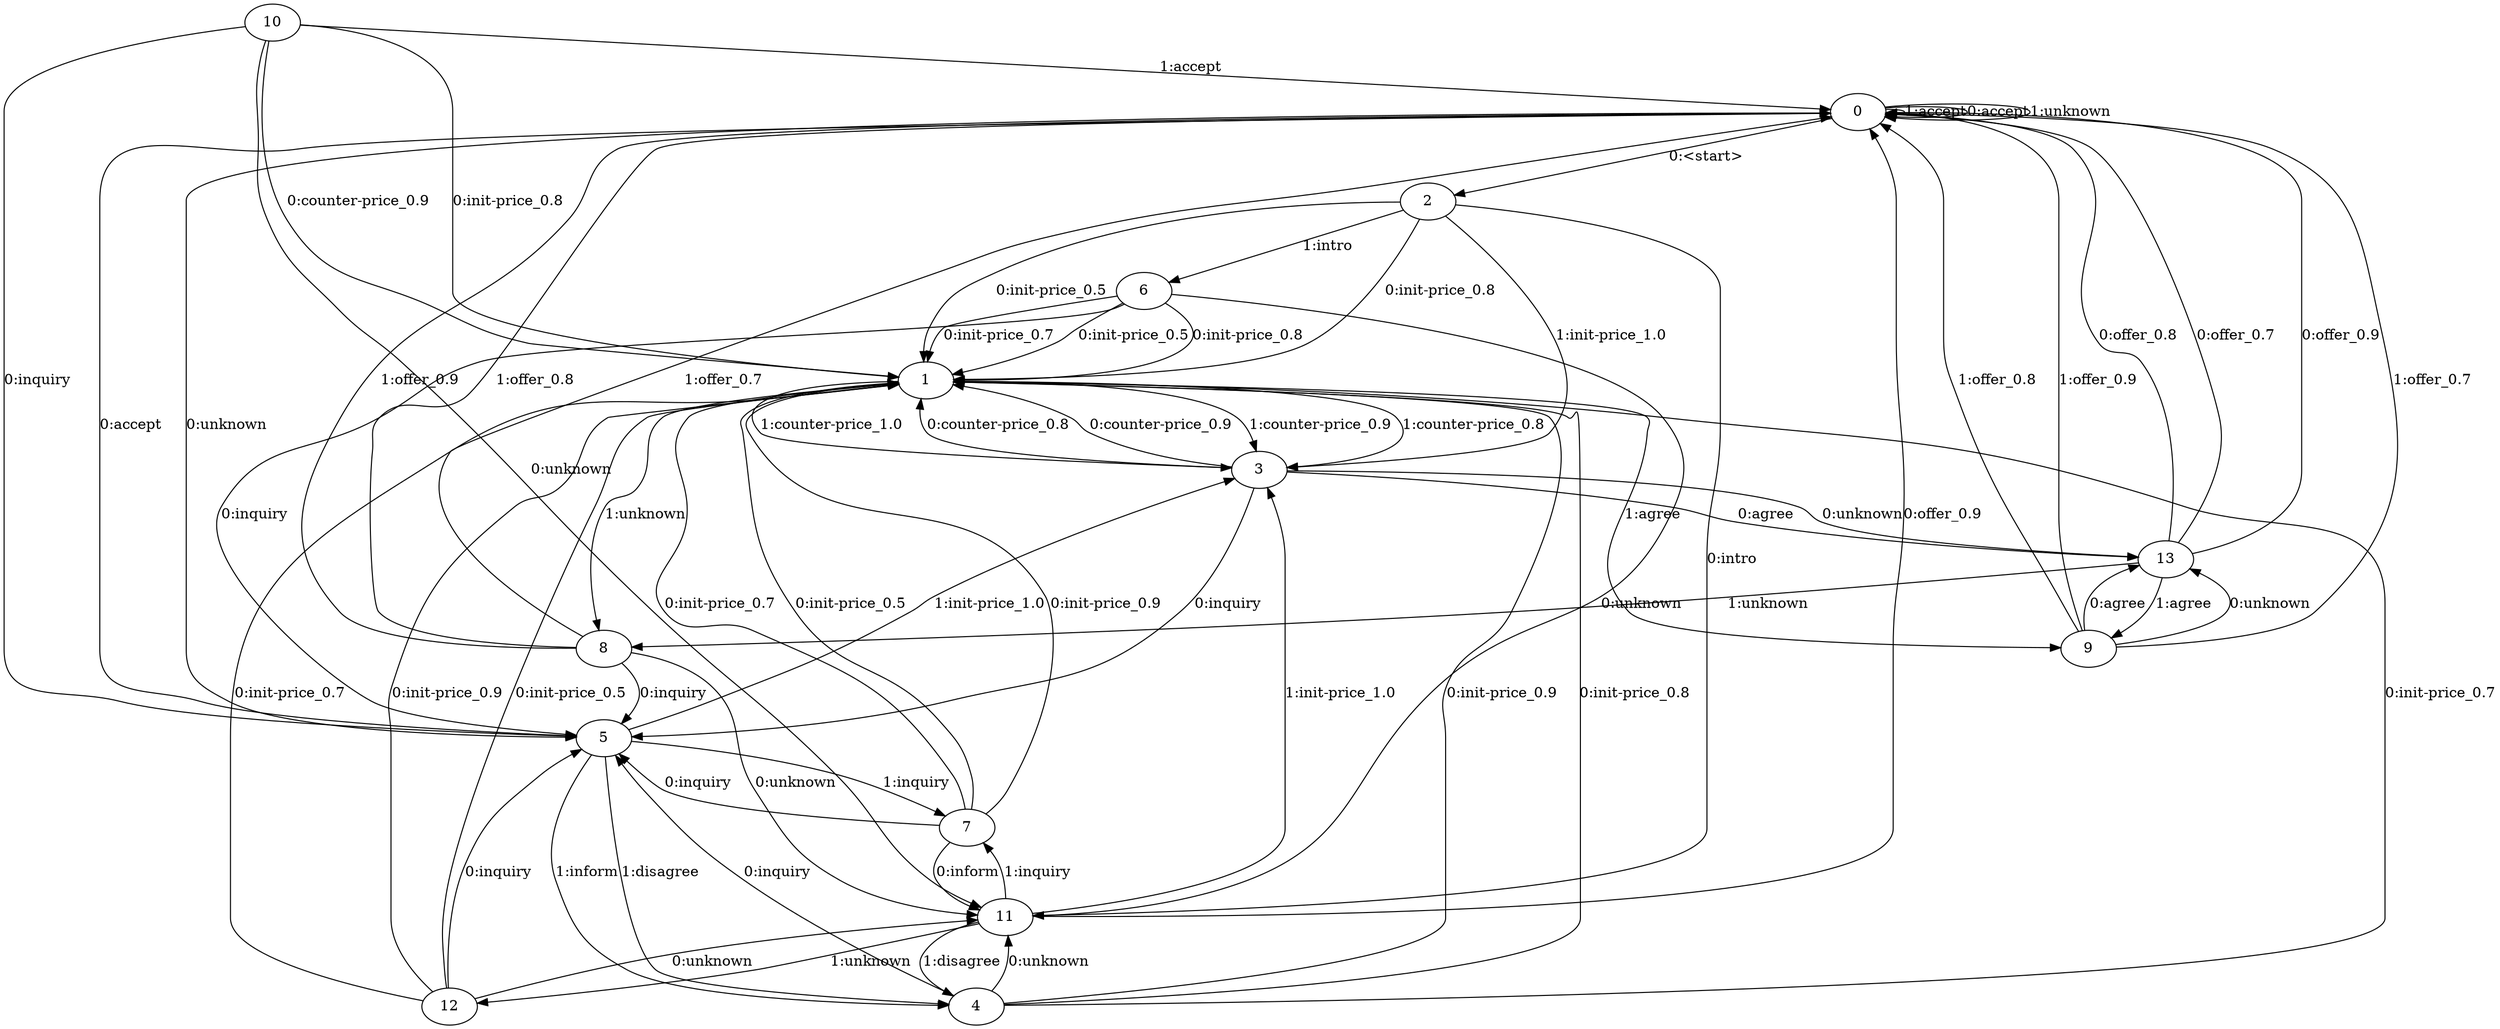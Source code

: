 digraph "intents_100_price.wfst" {
	0 -> 2 [label="0:<start>"]
	0 -> 0 [label="1:accept"]
	0 -> 0 [label="0:accept"]
	0 -> 5 [label="0:unknown"]
	0 -> 0 [label="1:unknown"]
	1 -> 3 [label="1:counter-price_0.9"]
	1 -> 8 [label="1:unknown"]
	1 -> 3 [label="1:counter-price_0.8"]
	1 -> 9 [label="1:agree"]
	1 -> 3 [label="1:counter-price_1.0"]
	2 -> 11 [label="0:intro"]
	2 -> 6 [label="1:intro"]
	2 -> 3 [label="1:init-price_1.0"]
	2 -> 1 [label="0:init-price_0.5"]
	2 -> 1 [label="0:init-price_0.8"]
	3 -> 13 [label="0:unknown"]
	3 -> 5 [label="0:inquiry"]
	3 -> 1 [label="0:counter-price_0.8"]
	3 -> 13 [label="0:agree"]
	3 -> 1 [label="0:counter-price_0.9"]
	4 -> 5 [label="0:inquiry"]
	4 -> 11 [label="0:unknown"]
	4 -> 1 [label="0:init-price_0.9"]
	4 -> 1 [label="0:init-price_0.7"]
	4 -> 1 [label="0:init-price_0.8"]
	5 -> 4 [label="1:inform"]
	5 -> 4 [label="1:disagree"]
	5 -> 0 [label="0:accept"]
	5 -> 3 [label="1:init-price_1.0"]
	5 -> 7 [label="1:inquiry"]
	6 -> 11 [label="0:unknown"]
	6 -> 5 [label="0:inquiry"]
	6 -> 1 [label="0:init-price_0.7"]
	6 -> 1 [label="0:init-price_0.5"]
	6 -> 1 [label="0:init-price_0.8"]
	7 -> 11 [label="0:inform"]
	7 -> 5 [label="0:inquiry"]
	7 -> 1 [label="0:init-price_0.9"]
	7 -> 1 [label="0:init-price_0.7"]
	7 -> 1 [label="0:init-price_0.5"]
	8 -> 11 [label="0:unknown"]
	8 -> 0 [label="1:offer_0.9"]
	8 -> 0 [label="1:offer_0.8"]
	8 -> 5 [label="0:inquiry"]
	8 -> 0 [label="1:offer_0.7"]
	9 -> 13 [label="0:unknown"]
	9 -> 0 [label="1:offer_0.9"]
	9 -> 0 [label="1:offer_0.8"]
	9 -> 13 [label="0:agree"]
	9 -> 0 [label="1:offer_0.7"]
	10 -> 11 [label="0:unknown"]
	10 -> 5 [label="0:inquiry"]
	10 -> 0 [label="1:accept"]
	10 -> 1 [label="0:init-price_0.8"]
	10 -> 1 [label="0:counter-price_0.9"]
	11 -> 12 [label="1:unknown"]
	11 -> 3 [label="1:init-price_1.0"]
	11 -> 7 [label="1:inquiry"]
	11 -> 4 [label="1:disagree"]
	11 -> 0 [label="0:offer_0.9"]
	12 -> 5 [label="0:inquiry"]
	12 -> 11 [label="0:unknown"]
	12 -> 1 [label="0:init-price_0.7"]
	12 -> 1 [label="0:init-price_0.9"]
	12 -> 1 [label="0:init-price_0.5"]
	13 -> 8 [label="1:unknown"]
	13 -> 0 [label="0:offer_0.9"]
	13 -> 0 [label="0:offer_0.8"]
	13 -> 0 [label="0:offer_0.7"]
	13 -> 9 [label="1:agree"]
}

